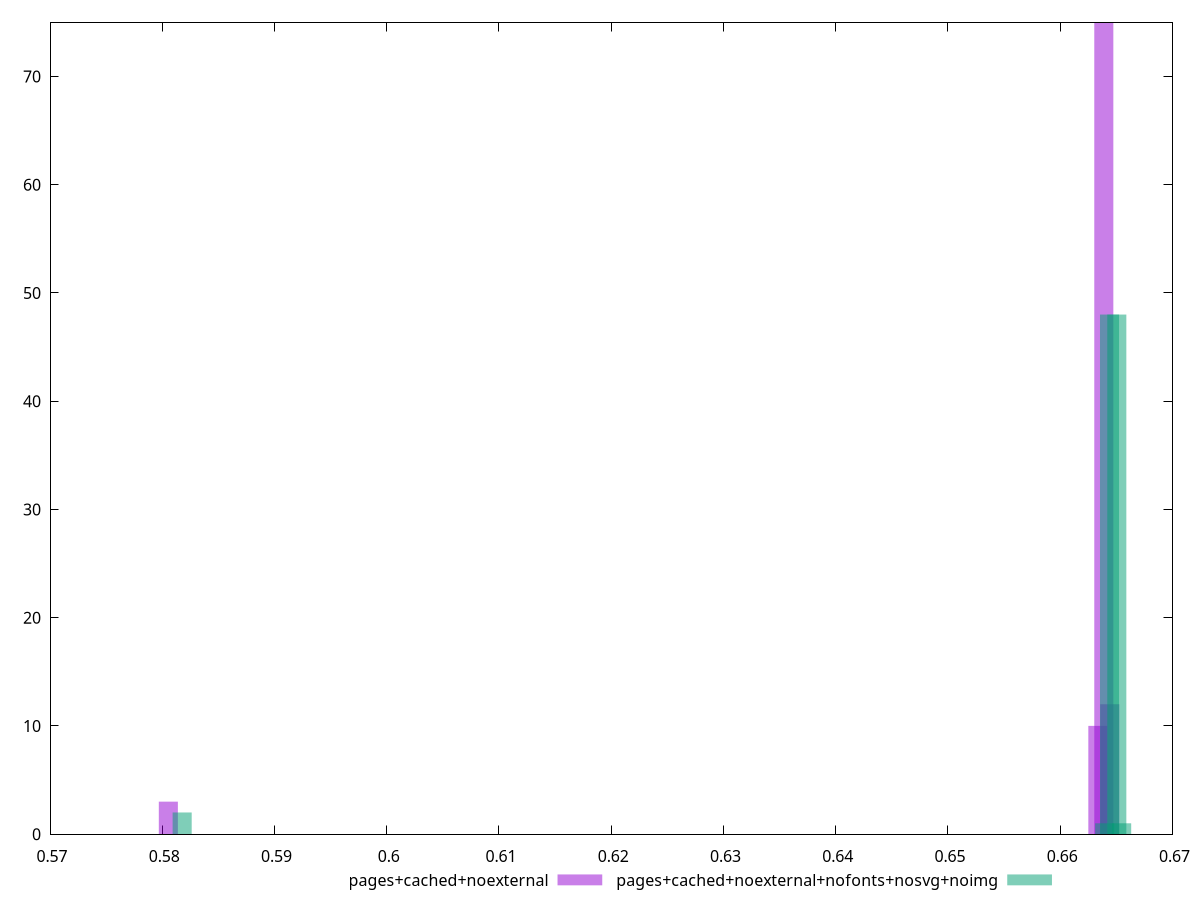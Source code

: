 $_pagesCachedNoexternal <<EOF
0.663351037161853 10
0.6638807292330496 75
0.580542510031454 3
0.6644104213042462 12
EOF
$_pagesCachedNoexternalNofontsNosvgNoimg <<EOF
0.663956874941681 1
0.6643894201370828 48
0.6650382379301853 48
0.5817732878153492 2
0.6654707831255872 1
EOF
set key outside below
set terminal pngcairo
set output "report_00005_2020-11-02T22-26-11.212Z/uses-rel-preload/uses-rel-preload_pages+cached+noexternal_pages+cached+noexternal+nofonts+nosvg+noimg+hist.png"
set boxwidth 0.001698565461882664
set style fill transparent solid 0.5 noborder
set yrange [0:75]
plot $_pagesCachedNoexternal title "pages+cached+noexternal" with boxes ,$_pagesCachedNoexternalNofontsNosvgNoimg title "pages+cached+noexternal+nofonts+nosvg+noimg" with boxes ,
